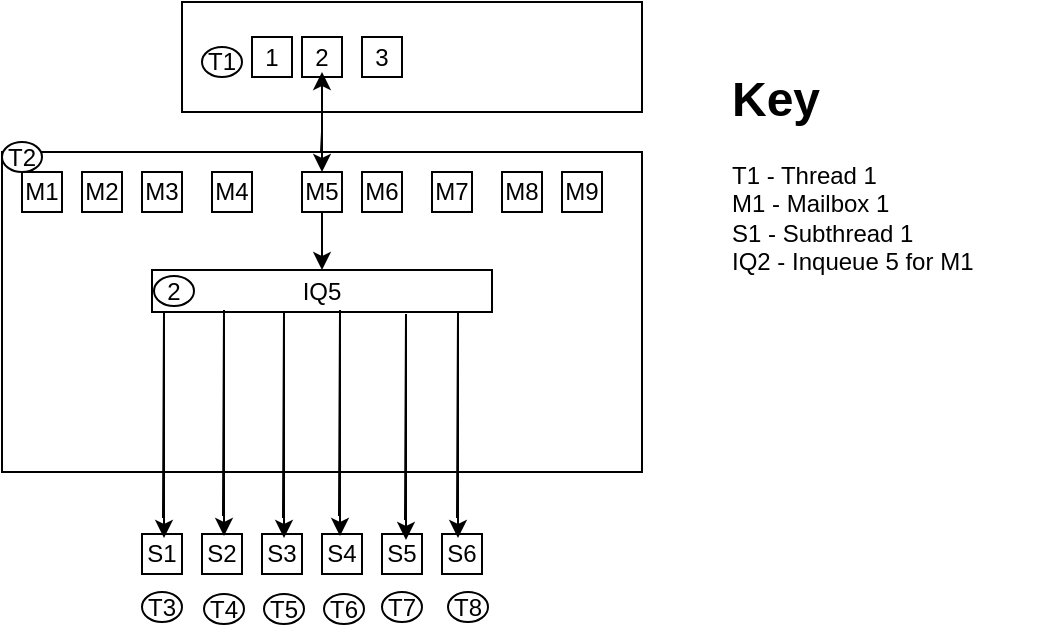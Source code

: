 <mxfile version="20.2.8" type="device" pages="2"><diagram id="OBAySuargi4w_w4LXAkb" name="Page-1"><mxGraphModel dx="1375" dy="786" grid="1" gridSize="10" guides="1" tooltips="1" connect="1" arrows="1" fold="1" page="1" pageScale="1" pageWidth="2000" pageHeight="1169" math="0" shadow="0"><root><mxCell id="0"/><mxCell id="1" parent="0"/><mxCell id="ueoQoGbV6KKuQkdvbHM1-32" value="" style="rounded=0;whiteSpace=wrap;html=1;fillColor=none;" vertex="1" parent="1"><mxGeometry x="730" y="250" width="320" height="160" as="geometry"/></mxCell><mxCell id="ueoQoGbV6KKuQkdvbHM1-35" value="" style="rounded=0;whiteSpace=wrap;html=1;fillColor=none;" vertex="1" parent="1"><mxGeometry x="820" y="175" width="230" height="55" as="geometry"/></mxCell><mxCell id="ueoQoGbV6KKuQkdvbHM1-16" value="2" style="rounded=0;whiteSpace=wrap;html=1;" vertex="1" parent="1"><mxGeometry x="880" y="192.5" width="20" height="20" as="geometry"/></mxCell><mxCell id="ueoQoGbV6KKuQkdvbHM1-73" style="edgeStyle=orthogonalEdgeStyle;rounded=0;orthogonalLoop=1;jettySize=auto;html=1;entryX=0.5;entryY=0;entryDx=0;entryDy=0;" edge="1" parent="1" source="ueoQoGbV6KKuQkdvbHM1-22" target="ueoQoGbV6KKuQkdvbHM1-56"><mxGeometry relative="1" as="geometry"/></mxCell><mxCell id="ueoQoGbV6KKuQkdvbHM1-22" value="M5" style="rounded=0;whiteSpace=wrap;html=1;" vertex="1" parent="1"><mxGeometry x="880" y="260" width="20" height="20" as="geometry"/></mxCell><mxCell id="ueoQoGbV6KKuQkdvbHM1-23" value="" style="endArrow=classic;html=1;rounded=0;" edge="1" parent="1"><mxGeometry width="50" height="50" relative="1" as="geometry"><mxPoint x="889.5" y="250" as="sourcePoint"/><mxPoint x="890" y="260" as="targetPoint"/><Array as="points"><mxPoint x="890" y="240"/></Array></mxGeometry></mxCell><mxCell id="ueoQoGbV6KKuQkdvbHM1-42" value="" style="edgeStyle=orthogonalEdgeStyle;rounded=0;orthogonalLoop=1;jettySize=auto;html=1;" edge="1" parent="1" source="ueoQoGbV6KKuQkdvbHM1-32"><mxGeometry relative="1" as="geometry"><mxPoint x="890" y="210" as="targetPoint"/></mxGeometry></mxCell><mxCell id="ueoQoGbV6KKuQkdvbHM1-31" value="M1" style="rounded=0;whiteSpace=wrap;html=1;" vertex="1" parent="1"><mxGeometry x="740" y="260" width="20" height="20" as="geometry"/></mxCell><mxCell id="ueoQoGbV6KKuQkdvbHM1-33" value="T2" style="ellipse;whiteSpace=wrap;html=1;fillColor=default;" vertex="1" parent="1"><mxGeometry x="730" y="245" width="20" height="15" as="geometry"/></mxCell><mxCell id="ueoQoGbV6KKuQkdvbHM1-34" value="M9" style="rounded=0;whiteSpace=wrap;html=1;" vertex="1" parent="1"><mxGeometry x="1010" y="260" width="20" height="20" as="geometry"/></mxCell><mxCell id="ueoQoGbV6KKuQkdvbHM1-36" value="T1" style="ellipse;whiteSpace=wrap;html=1;fillColor=none;" vertex="1" parent="1"><mxGeometry x="830" y="197.5" width="20" height="15" as="geometry"/></mxCell><mxCell id="ueoQoGbV6KKuQkdvbHM1-37" style="edgeStyle=orthogonalEdgeStyle;rounded=0;orthogonalLoop=1;jettySize=auto;html=1;exitX=0.5;exitY=1;exitDx=0;exitDy=0;" edge="1" parent="1" source="ueoQoGbV6KKuQkdvbHM1-35" target="ueoQoGbV6KKuQkdvbHM1-35"><mxGeometry relative="1" as="geometry"/></mxCell><mxCell id="ueoQoGbV6KKuQkdvbHM1-40" style="edgeStyle=orthogonalEdgeStyle;rounded=0;orthogonalLoop=1;jettySize=auto;html=1;exitX=0.5;exitY=1;exitDx=0;exitDy=0;" edge="1" parent="1" source="ueoQoGbV6KKuQkdvbHM1-35" target="ueoQoGbV6KKuQkdvbHM1-35"><mxGeometry relative="1" as="geometry"/></mxCell><mxCell id="ueoQoGbV6KKuQkdvbHM1-43" value="1" style="rounded=0;whiteSpace=wrap;html=1;" vertex="1" parent="1"><mxGeometry x="855" y="192.5" width="20" height="20" as="geometry"/></mxCell><mxCell id="ueoQoGbV6KKuQkdvbHM1-47" value="3" style="rounded=0;whiteSpace=wrap;html=1;" vertex="1" parent="1"><mxGeometry x="910" y="192.5" width="20" height="20" as="geometry"/></mxCell><mxCell id="ueoQoGbV6KKuQkdvbHM1-50" value="S1" style="rounded=0;whiteSpace=wrap;html=1;" vertex="1" parent="1"><mxGeometry x="800" y="441" width="20" height="20" as="geometry"/></mxCell><mxCell id="ueoQoGbV6KKuQkdvbHM1-51" value="S2" style="rounded=0;whiteSpace=wrap;html=1;" vertex="1" parent="1"><mxGeometry x="830" y="441" width="20" height="20" as="geometry"/></mxCell><mxCell id="ueoQoGbV6KKuQkdvbHM1-52" value="S3" style="rounded=0;whiteSpace=wrap;html=1;" vertex="1" parent="1"><mxGeometry x="860" y="441" width="20" height="20" as="geometry"/></mxCell><mxCell id="ueoQoGbV6KKuQkdvbHM1-53" value="S4" style="rounded=0;whiteSpace=wrap;html=1;" vertex="1" parent="1"><mxGeometry x="890" y="441" width="20" height="20" as="geometry"/></mxCell><mxCell id="ueoQoGbV6KKuQkdvbHM1-54" value="S5" style="rounded=0;whiteSpace=wrap;html=1;" vertex="1" parent="1"><mxGeometry x="920" y="441" width="20" height="20" as="geometry"/></mxCell><mxCell id="ueoQoGbV6KKuQkdvbHM1-55" value="S6" style="rounded=0;whiteSpace=wrap;html=1;" vertex="1" parent="1"><mxGeometry x="950" y="441" width="20" height="20" as="geometry"/></mxCell><mxCell id="ueoQoGbV6KKuQkdvbHM1-56" value="IQ5" style="rounded=0;whiteSpace=wrap;html=1;" vertex="1" parent="1"><mxGeometry x="805" y="309" width="170" height="21" as="geometry"/></mxCell><mxCell id="ueoQoGbV6KKuQkdvbHM1-62" value="" style="endArrow=classic;html=1;rounded=0;" edge="1" parent="1"><mxGeometry width="50" height="50" relative="1" as="geometry"><mxPoint x="957.5" y="433" as="sourcePoint"/><mxPoint x="958" y="443" as="targetPoint"/><Array as="points"><mxPoint x="958" y="330"/></Array></mxGeometry></mxCell><mxCell id="ueoQoGbV6KKuQkdvbHM1-65" value="2" style="ellipse;whiteSpace=wrap;html=1;fillColor=default;" vertex="1" parent="1"><mxGeometry x="806" y="312" width="20" height="15" as="geometry"/></mxCell><mxCell id="ueoQoGbV6KKuQkdvbHM1-66" value="M2" style="rounded=0;whiteSpace=wrap;html=1;" vertex="1" parent="1"><mxGeometry x="770" y="260" width="20" height="20" as="geometry"/></mxCell><mxCell id="ueoQoGbV6KKuQkdvbHM1-67" value="M3" style="rounded=0;whiteSpace=wrap;html=1;" vertex="1" parent="1"><mxGeometry x="800" y="260" width="20" height="20" as="geometry"/></mxCell><mxCell id="ueoQoGbV6KKuQkdvbHM1-68" value="M4" style="rounded=0;whiteSpace=wrap;html=1;" vertex="1" parent="1"><mxGeometry x="835" y="260" width="20" height="20" as="geometry"/></mxCell><mxCell id="ueoQoGbV6KKuQkdvbHM1-69" value="M6" style="rounded=0;whiteSpace=wrap;html=1;" vertex="1" parent="1"><mxGeometry x="910" y="260" width="20" height="20" as="geometry"/></mxCell><mxCell id="ueoQoGbV6KKuQkdvbHM1-70" value="M7" style="rounded=0;whiteSpace=wrap;html=1;" vertex="1" parent="1"><mxGeometry x="945" y="260" width="20" height="20" as="geometry"/></mxCell><mxCell id="ueoQoGbV6KKuQkdvbHM1-71" value="M8" style="rounded=0;whiteSpace=wrap;html=1;" vertex="1" parent="1"><mxGeometry x="980" y="260" width="20" height="20" as="geometry"/></mxCell><mxCell id="ueoQoGbV6KKuQkdvbHM1-72" value="&lt;h1&gt;Key&lt;/h1&gt;&lt;p&gt;T1 - Thread 1&lt;br&gt;M1 - Mailbox 1&lt;br&gt;S1 - Subthread 1&lt;br&gt;IQ2 - Inqueue 5 for M&lt;span style=&quot;background-color: initial;&quot;&gt;1&lt;/span&gt;&lt;/p&gt;" style="text;html=1;strokeColor=none;fillColor=none;spacing=5;spacingTop=-20;whiteSpace=wrap;overflow=hidden;rounded=0;" vertex="1" parent="1"><mxGeometry x="1090" y="204" width="170" height="108" as="geometry"/></mxCell><mxCell id="ueoQoGbV6KKuQkdvbHM1-75" value="" style="endArrow=classic;html=1;rounded=0;" edge="1" parent="1"><mxGeometry width="50" height="50" relative="1" as="geometry"><mxPoint x="931.5" y="434" as="sourcePoint"/><mxPoint x="932" y="444" as="targetPoint"/><Array as="points"><mxPoint x="932" y="331"/></Array></mxGeometry></mxCell><mxCell id="ueoQoGbV6KKuQkdvbHM1-76" value="" style="endArrow=classic;html=1;rounded=0;" edge="1" parent="1"><mxGeometry width="50" height="50" relative="1" as="geometry"><mxPoint x="898.5" y="432" as="sourcePoint"/><mxPoint x="899" y="442" as="targetPoint"/><Array as="points"><mxPoint x="899" y="329"/></Array></mxGeometry></mxCell><mxCell id="ueoQoGbV6KKuQkdvbHM1-79" value="" style="endArrow=classic;html=1;rounded=0;" edge="1" parent="1"><mxGeometry width="50" height="50" relative="1" as="geometry"><mxPoint x="870.5" y="433" as="sourcePoint"/><mxPoint x="871" y="443" as="targetPoint"/><Array as="points"><mxPoint x="871" y="330"/></Array></mxGeometry></mxCell><mxCell id="ueoQoGbV6KKuQkdvbHM1-80" value="" style="endArrow=classic;html=1;rounded=0;" edge="1" parent="1"><mxGeometry width="50" height="50" relative="1" as="geometry"><mxPoint x="840.5" y="432" as="sourcePoint"/><mxPoint x="841" y="442" as="targetPoint"/><Array as="points"><mxPoint x="841" y="329"/></Array></mxGeometry></mxCell><mxCell id="ueoQoGbV6KKuQkdvbHM1-81" value="" style="endArrow=classic;html=1;rounded=0;" edge="1" parent="1"><mxGeometry width="50" height="50" relative="1" as="geometry"><mxPoint x="810.5" y="433" as="sourcePoint"/><mxPoint x="811" y="443" as="targetPoint"/><Array as="points"><mxPoint x="811" y="330"/></Array></mxGeometry></mxCell><mxCell id="ueoQoGbV6KKuQkdvbHM1-83" value="T3" style="ellipse;whiteSpace=wrap;html=1;fillColor=default;" vertex="1" parent="1"><mxGeometry x="800" y="470" width="20" height="15" as="geometry"/></mxCell><mxCell id="ueoQoGbV6KKuQkdvbHM1-87" value="T4" style="ellipse;whiteSpace=wrap;html=1;fillColor=default;" vertex="1" parent="1"><mxGeometry x="831" y="471" width="20" height="15" as="geometry"/></mxCell><mxCell id="ueoQoGbV6KKuQkdvbHM1-88" value="T5" style="ellipse;whiteSpace=wrap;html=1;fillColor=default;" vertex="1" parent="1"><mxGeometry x="861" y="471" width="20" height="15" as="geometry"/></mxCell><mxCell id="ueoQoGbV6KKuQkdvbHM1-89" value="T6" style="ellipse;whiteSpace=wrap;html=1;fillColor=default;" vertex="1" parent="1"><mxGeometry x="891" y="471" width="20" height="15" as="geometry"/></mxCell><mxCell id="ueoQoGbV6KKuQkdvbHM1-90" value="T7" style="ellipse;whiteSpace=wrap;html=1;fillColor=default;" vertex="1" parent="1"><mxGeometry x="920" y="470" width="20" height="15" as="geometry"/></mxCell><mxCell id="ueoQoGbV6KKuQkdvbHM1-91" value="T8" style="ellipse;whiteSpace=wrap;html=1;fillColor=default;" vertex="1" parent="1"><mxGeometry x="953" y="470" width="20" height="15" as="geometry"/></mxCell></root></mxGraphModel></diagram><diagram id="EI0rI5_kxUTMNV6fqPLf" name="Page-2"><mxGraphModel dx="1375" dy="786" grid="1" gridSize="10" guides="1" tooltips="1" connect="1" arrows="1" fold="1" page="1" pageScale="1" pageWidth="2000" pageHeight="1169" math="0" shadow="0"><root><mxCell id="0"/><mxCell id="1" parent="0"/><mxCell id="86zqXKcO-IlzoAB3Rodu-1" value="" style="rounded=0;whiteSpace=wrap;html=1;" vertex="1" parent="1"><mxGeometry x="110" y="248" width="20" height="20" as="geometry"/></mxCell><mxCell id="86zqXKcO-IlzoAB3Rodu-2" value="" style="rounded=0;whiteSpace=wrap;html=1;" vertex="1" parent="1"><mxGeometry x="140" y="248" width="20" height="20" as="geometry"/></mxCell><mxCell id="86zqXKcO-IlzoAB3Rodu-3" value="" style="rounded=0;whiteSpace=wrap;html=1;" vertex="1" parent="1"><mxGeometry x="170" y="248" width="20" height="20" as="geometry"/></mxCell><mxCell id="86zqXKcO-IlzoAB3Rodu-4" value="" style="rounded=0;whiteSpace=wrap;html=1;" vertex="1" parent="1"><mxGeometry x="200" y="248" width="20" height="20" as="geometry"/></mxCell><mxCell id="86zqXKcO-IlzoAB3Rodu-5" value="" style="rounded=0;whiteSpace=wrap;html=1;" vertex="1" parent="1"><mxGeometry x="230" y="248" width="20" height="20" as="geometry"/></mxCell><mxCell id="86zqXKcO-IlzoAB3Rodu-6" value="" style="rounded=0;whiteSpace=wrap;html=1;" vertex="1" parent="1"><mxGeometry x="260" y="248" width="20" height="20" as="geometry"/></mxCell><mxCell id="86zqXKcO-IlzoAB3Rodu-7" value="" style="rounded=0;whiteSpace=wrap;html=1;" vertex="1" parent="1"><mxGeometry x="110" y="288" width="170" height="20" as="geometry"/></mxCell><mxCell id="86zqXKcO-IlzoAB3Rodu-8" value="" style="endArrow=classic;html=1;rounded=0;" edge="1" parent="1"><mxGeometry width="50" height="50" relative="1" as="geometry"><mxPoint x="119.5" y="278" as="sourcePoint"/><mxPoint x="120" y="288" as="targetPoint"/><Array as="points"><mxPoint x="120" y="268"/></Array></mxGeometry></mxCell><mxCell id="86zqXKcO-IlzoAB3Rodu-9" value="" style="endArrow=classic;html=1;rounded=0;" edge="1" parent="1"><mxGeometry width="50" height="50" relative="1" as="geometry"><mxPoint x="149.5" y="281" as="sourcePoint"/><mxPoint x="150" y="291" as="targetPoint"/><Array as="points"><mxPoint x="150" y="271"/></Array></mxGeometry></mxCell><mxCell id="86zqXKcO-IlzoAB3Rodu-10" value="" style="endArrow=classic;html=1;rounded=0;" edge="1" parent="1"><mxGeometry width="50" height="50" relative="1" as="geometry"><mxPoint x="178.5" y="280" as="sourcePoint"/><mxPoint x="179" y="290" as="targetPoint"/><Array as="points"><mxPoint x="179" y="270"/></Array></mxGeometry></mxCell><mxCell id="86zqXKcO-IlzoAB3Rodu-11" value="" style="endArrow=classic;html=1;rounded=0;" edge="1" parent="1"><mxGeometry width="50" height="50" relative="1" as="geometry"><mxPoint x="208.5" y="280" as="sourcePoint"/><mxPoint x="209" y="290" as="targetPoint"/><Array as="points"><mxPoint x="209" y="270"/></Array></mxGeometry></mxCell><mxCell id="86zqXKcO-IlzoAB3Rodu-12" value="" style="endArrow=classic;html=1;rounded=0;" edge="1" parent="1"><mxGeometry width="50" height="50" relative="1" as="geometry"><mxPoint x="238.5" y="281" as="sourcePoint"/><mxPoint x="239" y="291" as="targetPoint"/><Array as="points"><mxPoint x="239" y="271"/></Array></mxGeometry></mxCell><mxCell id="86zqXKcO-IlzoAB3Rodu-13" value="" style="endArrow=classic;html=1;rounded=0;" edge="1" parent="1"><mxGeometry width="50" height="50" relative="1" as="geometry"><mxPoint x="267.5" y="281" as="sourcePoint"/><mxPoint x="268" y="291" as="targetPoint"/><Array as="points"><mxPoint x="268" y="271"/></Array></mxGeometry></mxCell></root></mxGraphModel></diagram></mxfile>